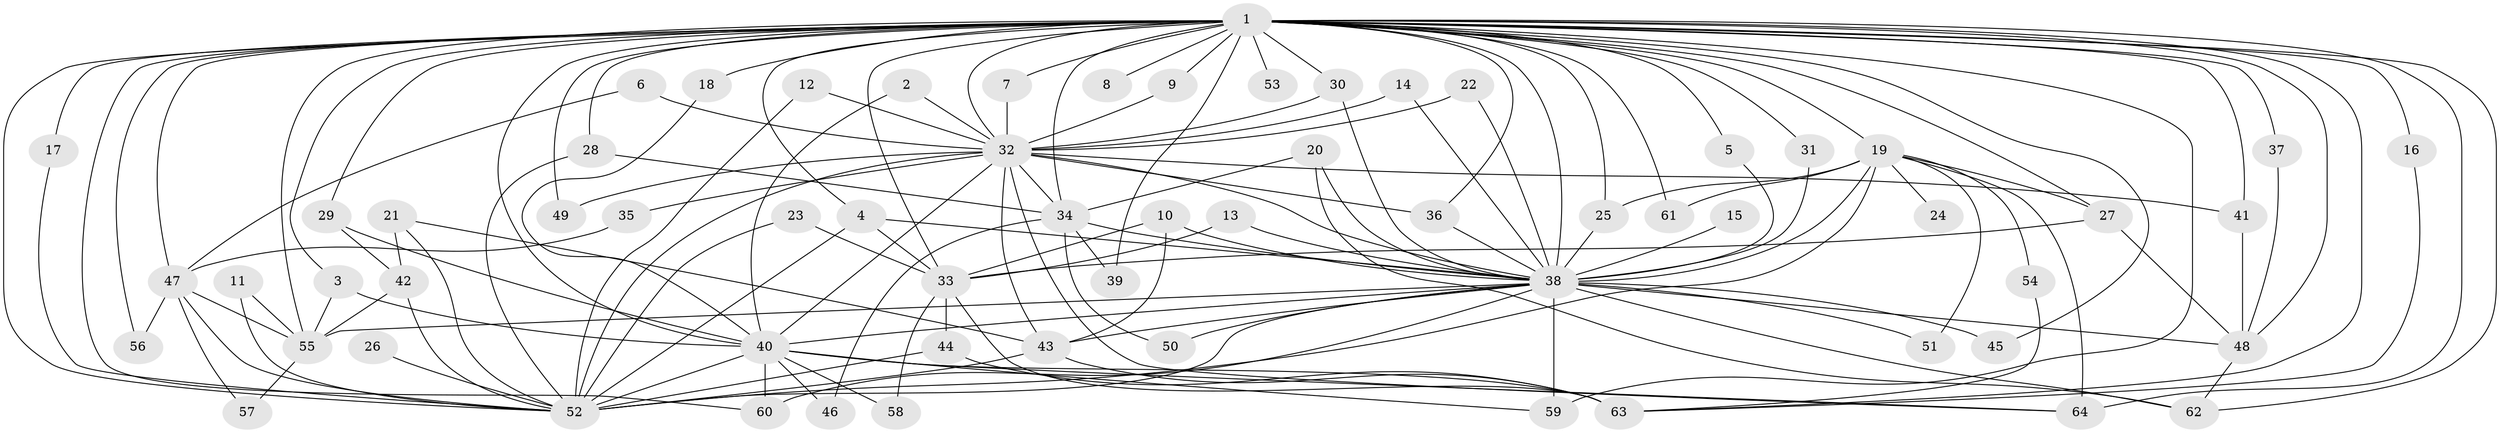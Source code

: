 // original degree distribution, {20: 0.0078125, 26: 0.0078125, 28: 0.0078125, 17: 0.0078125, 22: 0.0078125, 18: 0.0078125, 23: 0.015625, 24: 0.0078125, 21: 0.0078125, 4: 0.0703125, 6: 0.015625, 3: 0.21875, 2: 0.546875, 12: 0.0078125, 8: 0.015625, 5: 0.0234375, 9: 0.015625, 7: 0.0078125}
// Generated by graph-tools (version 1.1) at 2025/49/03/09/25 03:49:43]
// undirected, 64 vertices, 148 edges
graph export_dot {
graph [start="1"]
  node [color=gray90,style=filled];
  1;
  2;
  3;
  4;
  5;
  6;
  7;
  8;
  9;
  10;
  11;
  12;
  13;
  14;
  15;
  16;
  17;
  18;
  19;
  20;
  21;
  22;
  23;
  24;
  25;
  26;
  27;
  28;
  29;
  30;
  31;
  32;
  33;
  34;
  35;
  36;
  37;
  38;
  39;
  40;
  41;
  42;
  43;
  44;
  45;
  46;
  47;
  48;
  49;
  50;
  51;
  52;
  53;
  54;
  55;
  56;
  57;
  58;
  59;
  60;
  61;
  62;
  63;
  64;
  1 -- 3 [weight=1.0];
  1 -- 4 [weight=1.0];
  1 -- 5 [weight=1.0];
  1 -- 7 [weight=1.0];
  1 -- 8 [weight=2.0];
  1 -- 9 [weight=1.0];
  1 -- 16 [weight=1.0];
  1 -- 17 [weight=1.0];
  1 -- 18 [weight=2.0];
  1 -- 19 [weight=1.0];
  1 -- 25 [weight=1.0];
  1 -- 27 [weight=2.0];
  1 -- 28 [weight=1.0];
  1 -- 29 [weight=1.0];
  1 -- 30 [weight=1.0];
  1 -- 31 [weight=1.0];
  1 -- 32 [weight=4.0];
  1 -- 33 [weight=2.0];
  1 -- 34 [weight=1.0];
  1 -- 36 [weight=2.0];
  1 -- 37 [weight=1.0];
  1 -- 38 [weight=12.0];
  1 -- 39 [weight=2.0];
  1 -- 40 [weight=4.0];
  1 -- 41 [weight=1.0];
  1 -- 45 [weight=1.0];
  1 -- 47 [weight=3.0];
  1 -- 48 [weight=1.0];
  1 -- 49 [weight=3.0];
  1 -- 52 [weight=4.0];
  1 -- 53 [weight=2.0];
  1 -- 55 [weight=1.0];
  1 -- 56 [weight=1.0];
  1 -- 59 [weight=3.0];
  1 -- 60 [weight=1.0];
  1 -- 61 [weight=2.0];
  1 -- 62 [weight=1.0];
  1 -- 63 [weight=1.0];
  1 -- 64 [weight=2.0];
  2 -- 32 [weight=1.0];
  2 -- 40 [weight=1.0];
  3 -- 40 [weight=1.0];
  3 -- 55 [weight=1.0];
  4 -- 33 [weight=1.0];
  4 -- 38 [weight=1.0];
  4 -- 52 [weight=1.0];
  5 -- 38 [weight=1.0];
  6 -- 32 [weight=1.0];
  6 -- 47 [weight=1.0];
  7 -- 32 [weight=1.0];
  9 -- 32 [weight=1.0];
  10 -- 33 [weight=1.0];
  10 -- 38 [weight=1.0];
  10 -- 43 [weight=1.0];
  11 -- 52 [weight=1.0];
  11 -- 55 [weight=1.0];
  12 -- 32 [weight=1.0];
  12 -- 52 [weight=1.0];
  13 -- 33 [weight=1.0];
  13 -- 38 [weight=1.0];
  14 -- 32 [weight=1.0];
  14 -- 38 [weight=1.0];
  15 -- 38 [weight=1.0];
  16 -- 63 [weight=1.0];
  17 -- 52 [weight=1.0];
  18 -- 40 [weight=1.0];
  19 -- 24 [weight=1.0];
  19 -- 25 [weight=2.0];
  19 -- 27 [weight=1.0];
  19 -- 38 [weight=2.0];
  19 -- 51 [weight=1.0];
  19 -- 52 [weight=1.0];
  19 -- 54 [weight=1.0];
  19 -- 61 [weight=1.0];
  19 -- 64 [weight=1.0];
  20 -- 34 [weight=1.0];
  20 -- 38 [weight=1.0];
  20 -- 62 [weight=1.0];
  21 -- 42 [weight=1.0];
  21 -- 43 [weight=1.0];
  21 -- 52 [weight=1.0];
  22 -- 32 [weight=1.0];
  22 -- 38 [weight=1.0];
  23 -- 33 [weight=1.0];
  23 -- 52 [weight=1.0];
  25 -- 38 [weight=3.0];
  26 -- 52 [weight=1.0];
  27 -- 33 [weight=1.0];
  27 -- 48 [weight=1.0];
  28 -- 34 [weight=1.0];
  28 -- 52 [weight=1.0];
  29 -- 40 [weight=1.0];
  29 -- 42 [weight=1.0];
  30 -- 32 [weight=1.0];
  30 -- 38 [weight=1.0];
  31 -- 38 [weight=1.0];
  32 -- 34 [weight=2.0];
  32 -- 35 [weight=1.0];
  32 -- 36 [weight=1.0];
  32 -- 38 [weight=4.0];
  32 -- 40 [weight=1.0];
  32 -- 41 [weight=1.0];
  32 -- 43 [weight=1.0];
  32 -- 49 [weight=1.0];
  32 -- 52 [weight=2.0];
  32 -- 64 [weight=1.0];
  33 -- 44 [weight=1.0];
  33 -- 58 [weight=1.0];
  33 -- 63 [weight=2.0];
  34 -- 38 [weight=1.0];
  34 -- 39 [weight=1.0];
  34 -- 46 [weight=1.0];
  34 -- 50 [weight=1.0];
  35 -- 47 [weight=1.0];
  36 -- 38 [weight=1.0];
  37 -- 48 [weight=1.0];
  38 -- 40 [weight=3.0];
  38 -- 43 [weight=1.0];
  38 -- 45 [weight=1.0];
  38 -- 48 [weight=3.0];
  38 -- 50 [weight=1.0];
  38 -- 51 [weight=1.0];
  38 -- 52 [weight=4.0];
  38 -- 55 [weight=2.0];
  38 -- 59 [weight=2.0];
  38 -- 60 [weight=1.0];
  38 -- 62 [weight=1.0];
  40 -- 46 [weight=1.0];
  40 -- 52 [weight=1.0];
  40 -- 58 [weight=1.0];
  40 -- 59 [weight=1.0];
  40 -- 60 [weight=2.0];
  40 -- 63 [weight=1.0];
  40 -- 64 [weight=1.0];
  41 -- 48 [weight=1.0];
  42 -- 52 [weight=1.0];
  42 -- 55 [weight=1.0];
  43 -- 52 [weight=1.0];
  43 -- 63 [weight=1.0];
  44 -- 52 [weight=1.0];
  44 -- 63 [weight=1.0];
  47 -- 52 [weight=1.0];
  47 -- 55 [weight=1.0];
  47 -- 56 [weight=1.0];
  47 -- 57 [weight=1.0];
  48 -- 62 [weight=1.0];
  54 -- 63 [weight=1.0];
  55 -- 57 [weight=1.0];
}
